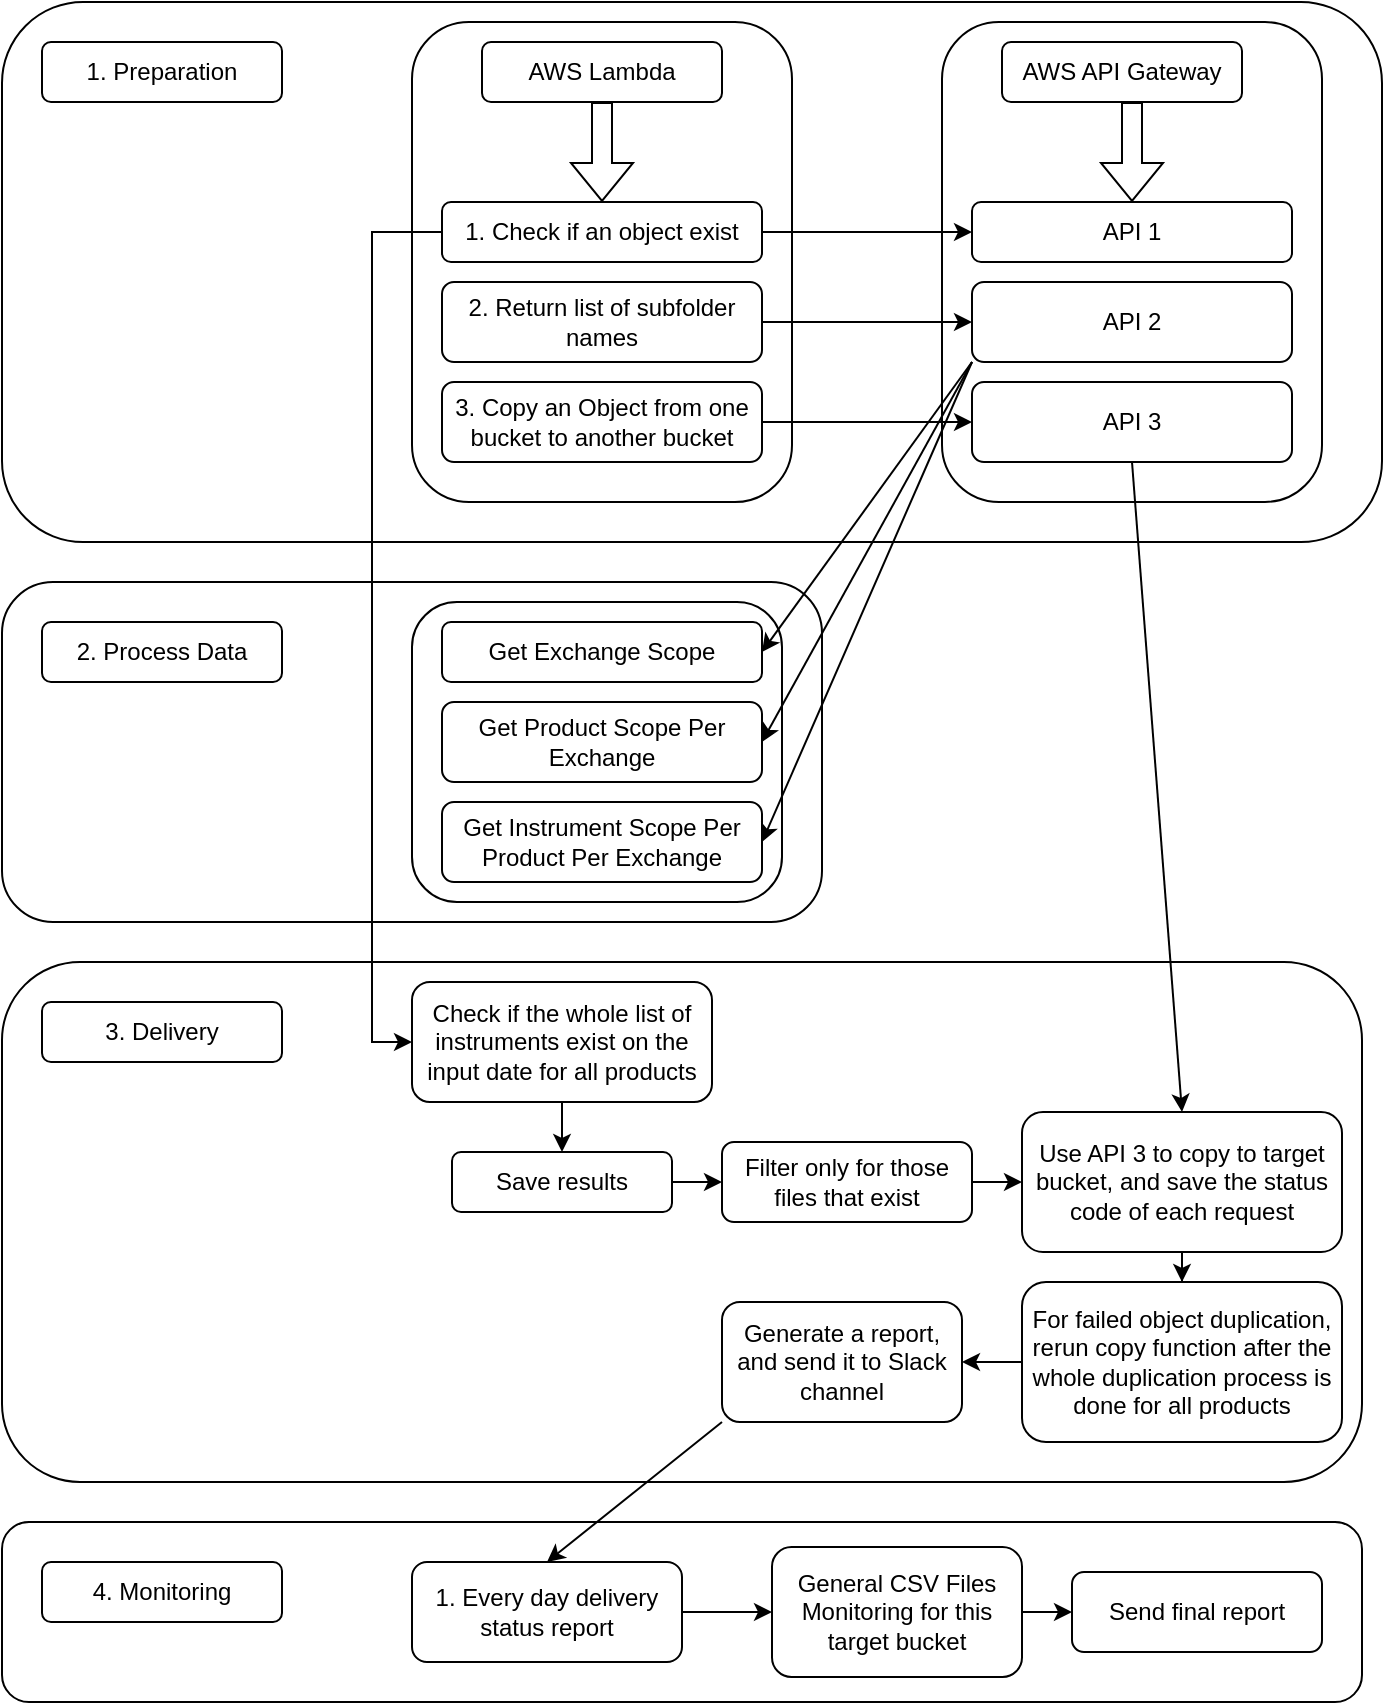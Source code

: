 <mxfile version="28.2.0">
  <diagram name="Page-1" id="wkkrfAakZS2gCEsQOzNK">
    <mxGraphModel dx="1234" dy="731" grid="1" gridSize="10" guides="1" tooltips="1" connect="1" arrows="1" fold="1" page="1" pageScale="1" pageWidth="850" pageHeight="1100" math="0" shadow="0">
      <root>
        <mxCell id="0" />
        <mxCell id="1" parent="0" />
        <mxCell id="r9hWPLSi_vaKF5jDp6Sw-2" value="" style="rounded=1;whiteSpace=wrap;html=1;" parent="1" vertex="1">
          <mxGeometry x="130" y="800" width="680" height="90" as="geometry" />
        </mxCell>
        <mxCell id="3ywKKGpvwJczeCODJA8Q-42" value="" style="rounded=1;whiteSpace=wrap;html=1;" parent="1" vertex="1">
          <mxGeometry x="337.5" y="530" width="185" height="150" as="geometry" />
        </mxCell>
        <mxCell id="3ywKKGpvwJczeCODJA8Q-24" value="" style="rounded=1;whiteSpace=wrap;html=1;" parent="1" vertex="1">
          <mxGeometry x="130" y="330" width="410" height="170" as="geometry" />
        </mxCell>
        <mxCell id="3ywKKGpvwJczeCODJA8Q-26" value="" style="rounded=1;whiteSpace=wrap;html=1;" parent="1" vertex="1">
          <mxGeometry x="335" y="340" width="185" height="150" as="geometry" />
        </mxCell>
        <mxCell id="3ywKKGpvwJczeCODJA8Q-23" value="" style="rounded=1;whiteSpace=wrap;html=1;" parent="1" vertex="1">
          <mxGeometry x="130" y="40" width="690" height="270" as="geometry" />
        </mxCell>
        <mxCell id="3ywKKGpvwJczeCODJA8Q-13" value="" style="rounded=1;whiteSpace=wrap;html=1;" parent="1" vertex="1">
          <mxGeometry x="600" y="50" width="190" height="240" as="geometry" />
        </mxCell>
        <mxCell id="3ywKKGpvwJczeCODJA8Q-11" value="" style="rounded=1;whiteSpace=wrap;html=1;" parent="1" vertex="1">
          <mxGeometry x="335" y="50" width="190" height="240" as="geometry" />
        </mxCell>
        <mxCell id="3ywKKGpvwJczeCODJA8Q-4" value="" style="rounded=1;whiteSpace=wrap;html=1;" parent="1" vertex="1">
          <mxGeometry x="130" y="520" width="680" height="260" as="geometry" />
        </mxCell>
        <mxCell id="3ywKKGpvwJczeCODJA8Q-1" value="Get Exchange Scope" style="rounded=1;whiteSpace=wrap;html=1;" parent="1" vertex="1">
          <mxGeometry x="350" y="350" width="160" height="30" as="geometry" />
        </mxCell>
        <mxCell id="3ywKKGpvwJczeCODJA8Q-2" value="Get Product Scope Per Exchange" style="rounded=1;whiteSpace=wrap;html=1;" parent="1" vertex="1">
          <mxGeometry x="350" y="390" width="160" height="40" as="geometry" />
        </mxCell>
        <mxCell id="3ywKKGpvwJczeCODJA8Q-3" value="Get Instrument Scope Per Product Per Exchange" style="rounded=1;whiteSpace=wrap;html=1;" parent="1" vertex="1">
          <mxGeometry x="350" y="440" width="160" height="40" as="geometry" />
        </mxCell>
        <mxCell id="3ywKKGpvwJczeCODJA8Q-20" style="edgeStyle=orthogonalEdgeStyle;rounded=0;orthogonalLoop=1;jettySize=auto;html=1;exitX=1;exitY=0.5;exitDx=0;exitDy=0;entryX=0;entryY=0.5;entryDx=0;entryDy=0;" parent="1" source="3ywKKGpvwJczeCODJA8Q-6" target="3ywKKGpvwJczeCODJA8Q-15" edge="1">
          <mxGeometry relative="1" as="geometry" />
        </mxCell>
        <mxCell id="3ywKKGpvwJczeCODJA8Q-56" style="edgeStyle=orthogonalEdgeStyle;rounded=0;orthogonalLoop=1;jettySize=auto;html=1;exitX=0;exitY=0.5;exitDx=0;exitDy=0;entryX=0;entryY=0.5;entryDx=0;entryDy=0;" parent="1" source="3ywKKGpvwJczeCODJA8Q-6" target="3ywKKGpvwJczeCODJA8Q-43" edge="1">
          <mxGeometry relative="1" as="geometry" />
        </mxCell>
        <mxCell id="3ywKKGpvwJczeCODJA8Q-6" value="1. Check if an object exist" style="rounded=1;whiteSpace=wrap;html=1;" parent="1" vertex="1">
          <mxGeometry x="350" y="140" width="160" height="30" as="geometry" />
        </mxCell>
        <mxCell id="3ywKKGpvwJczeCODJA8Q-22" style="edgeStyle=orthogonalEdgeStyle;rounded=0;orthogonalLoop=1;jettySize=auto;html=1;exitX=1;exitY=0.5;exitDx=0;exitDy=0;entryX=0;entryY=0.5;entryDx=0;entryDy=0;" parent="1" source="3ywKKGpvwJczeCODJA8Q-7" target="3ywKKGpvwJczeCODJA8Q-16" edge="1">
          <mxGeometry relative="1" as="geometry" />
        </mxCell>
        <mxCell id="3ywKKGpvwJczeCODJA8Q-7" value="2. Return list of subfolder names" style="rounded=1;whiteSpace=wrap;html=1;" parent="1" vertex="1">
          <mxGeometry x="350" y="180" width="160" height="40" as="geometry" />
        </mxCell>
        <mxCell id="3ywKKGpvwJczeCODJA8Q-8" value="1. Preparation" style="rounded=1;whiteSpace=wrap;html=1;" parent="1" vertex="1">
          <mxGeometry x="150" y="60" width="120" height="30" as="geometry" />
        </mxCell>
        <mxCell id="3ywKKGpvwJczeCODJA8Q-9" value="AWS Lambda" style="rounded=1;whiteSpace=wrap;html=1;" parent="1" vertex="1">
          <mxGeometry x="370" y="60" width="120" height="30" as="geometry" />
        </mxCell>
        <mxCell id="3ywKKGpvwJczeCODJA8Q-10" value="AWS API Gateway" style="rounded=1;whiteSpace=wrap;html=1;" parent="1" vertex="1">
          <mxGeometry x="630" y="60" width="120" height="30" as="geometry" />
        </mxCell>
        <mxCell id="3ywKKGpvwJczeCODJA8Q-12" value="" style="shape=flexArrow;endArrow=classic;html=1;rounded=0;entryX=0.5;entryY=0;entryDx=0;entryDy=0;exitX=0.5;exitY=1;exitDx=0;exitDy=0;" parent="1" source="3ywKKGpvwJczeCODJA8Q-9" target="3ywKKGpvwJczeCODJA8Q-6" edge="1">
          <mxGeometry width="50" height="50" relative="1" as="geometry">
            <mxPoint x="430" y="100" as="sourcePoint" />
            <mxPoint x="480" y="200" as="targetPoint" />
          </mxGeometry>
        </mxCell>
        <mxCell id="3ywKKGpvwJczeCODJA8Q-15" value="API 1" style="rounded=1;whiteSpace=wrap;html=1;" parent="1" vertex="1">
          <mxGeometry x="615" y="140" width="160" height="30" as="geometry" />
        </mxCell>
        <mxCell id="3ywKKGpvwJczeCODJA8Q-38" style="rounded=0;orthogonalLoop=1;jettySize=auto;html=1;exitX=0;exitY=1;exitDx=0;exitDy=0;entryX=1;entryY=0.5;entryDx=0;entryDy=0;" parent="1" source="3ywKKGpvwJczeCODJA8Q-16" target="3ywKKGpvwJczeCODJA8Q-1" edge="1">
          <mxGeometry relative="1" as="geometry" />
        </mxCell>
        <mxCell id="3ywKKGpvwJczeCODJA8Q-39" style="rounded=0;orthogonalLoop=1;jettySize=auto;html=1;exitX=0;exitY=1;exitDx=0;exitDy=0;entryX=1;entryY=0.5;entryDx=0;entryDy=0;" parent="1" source="3ywKKGpvwJczeCODJA8Q-16" target="3ywKKGpvwJczeCODJA8Q-2" edge="1">
          <mxGeometry relative="1" as="geometry" />
        </mxCell>
        <mxCell id="3ywKKGpvwJczeCODJA8Q-40" style="rounded=0;orthogonalLoop=1;jettySize=auto;html=1;exitX=0;exitY=1;exitDx=0;exitDy=0;entryX=1;entryY=0.5;entryDx=0;entryDy=0;" parent="1" source="3ywKKGpvwJczeCODJA8Q-16" target="3ywKKGpvwJczeCODJA8Q-3" edge="1">
          <mxGeometry relative="1" as="geometry" />
        </mxCell>
        <mxCell id="3ywKKGpvwJczeCODJA8Q-16" value="API 2" style="rounded=1;whiteSpace=wrap;html=1;" parent="1" vertex="1">
          <mxGeometry x="615" y="180" width="160" height="40" as="geometry" />
        </mxCell>
        <mxCell id="3ywKKGpvwJczeCODJA8Q-17" value="" style="shape=flexArrow;endArrow=classic;html=1;rounded=0;entryX=0.5;entryY=0;entryDx=0;entryDy=0;" parent="1" target="3ywKKGpvwJczeCODJA8Q-15" edge="1">
          <mxGeometry width="50" height="50" relative="1" as="geometry">
            <mxPoint x="695" y="90" as="sourcePoint" />
            <mxPoint x="745" y="200" as="targetPoint" />
          </mxGeometry>
        </mxCell>
        <mxCell id="3ywKKGpvwJczeCODJA8Q-31" value="2. Process Data" style="rounded=1;whiteSpace=wrap;html=1;" parent="1" vertex="1">
          <mxGeometry x="150" y="350" width="120" height="30" as="geometry" />
        </mxCell>
        <mxCell id="3ywKKGpvwJczeCODJA8Q-41" value="3. Delivery" style="rounded=1;whiteSpace=wrap;html=1;" parent="1" vertex="1">
          <mxGeometry x="150" y="540" width="120" height="30" as="geometry" />
        </mxCell>
        <mxCell id="3ywKKGpvwJczeCODJA8Q-46" value="" style="edgeStyle=orthogonalEdgeStyle;rounded=0;orthogonalLoop=1;jettySize=auto;html=1;" parent="1" source="3ywKKGpvwJczeCODJA8Q-43" target="3ywKKGpvwJczeCODJA8Q-45" edge="1">
          <mxGeometry relative="1" as="geometry" />
        </mxCell>
        <mxCell id="3ywKKGpvwJczeCODJA8Q-43" value="Check if the whole list of instruments exist on the input date for all products" style="rounded=1;whiteSpace=wrap;html=1;" parent="1" vertex="1">
          <mxGeometry x="335" y="530" width="150" height="60" as="geometry" />
        </mxCell>
        <mxCell id="3ywKKGpvwJczeCODJA8Q-48" value="" style="edgeStyle=orthogonalEdgeStyle;rounded=0;orthogonalLoop=1;jettySize=auto;html=1;" parent="1" source="3ywKKGpvwJczeCODJA8Q-45" target="3ywKKGpvwJczeCODJA8Q-47" edge="1">
          <mxGeometry relative="1" as="geometry" />
        </mxCell>
        <mxCell id="3ywKKGpvwJczeCODJA8Q-45" value="Save results" style="whiteSpace=wrap;html=1;rounded=1;" parent="1" vertex="1">
          <mxGeometry x="355" y="615" width="110" height="30" as="geometry" />
        </mxCell>
        <mxCell id="3ywKKGpvwJczeCODJA8Q-52" value="" style="edgeStyle=orthogonalEdgeStyle;rounded=0;orthogonalLoop=1;jettySize=auto;html=1;" parent="1" source="3ywKKGpvwJczeCODJA8Q-47" target="3ywKKGpvwJczeCODJA8Q-51" edge="1">
          <mxGeometry relative="1" as="geometry" />
        </mxCell>
        <mxCell id="3ywKKGpvwJczeCODJA8Q-47" value="Filter only for those files that exist" style="whiteSpace=wrap;html=1;rounded=1;" parent="1" vertex="1">
          <mxGeometry x="490" y="610" width="125" height="40" as="geometry" />
        </mxCell>
        <mxCell id="3ywKKGpvwJczeCODJA8Q-59" value="" style="edgeStyle=orthogonalEdgeStyle;rounded=0;orthogonalLoop=1;jettySize=auto;html=1;" parent="1" source="3ywKKGpvwJczeCODJA8Q-51" target="3ywKKGpvwJczeCODJA8Q-58" edge="1">
          <mxGeometry relative="1" as="geometry" />
        </mxCell>
        <mxCell id="3ywKKGpvwJczeCODJA8Q-51" value="Use API 3 to copy to target bucket, and save the status code of each request" style="whiteSpace=wrap;html=1;rounded=1;" parent="1" vertex="1">
          <mxGeometry x="640" y="595" width="160" height="70" as="geometry" />
        </mxCell>
        <mxCell id="3ywKKGpvwJczeCODJA8Q-55" style="edgeStyle=orthogonalEdgeStyle;rounded=0;orthogonalLoop=1;jettySize=auto;html=1;exitX=1;exitY=0.5;exitDx=0;exitDy=0;entryX=0;entryY=0.5;entryDx=0;entryDy=0;" parent="1" source="3ywKKGpvwJczeCODJA8Q-53" target="3ywKKGpvwJczeCODJA8Q-54" edge="1">
          <mxGeometry relative="1" as="geometry" />
        </mxCell>
        <mxCell id="3ywKKGpvwJczeCODJA8Q-53" value="3. Copy an Object from one bucket to another bucket" style="rounded=1;whiteSpace=wrap;html=1;" parent="1" vertex="1">
          <mxGeometry x="350" y="230" width="160" height="40" as="geometry" />
        </mxCell>
        <mxCell id="3ywKKGpvwJczeCODJA8Q-57" style="rounded=0;orthogonalLoop=1;jettySize=auto;html=1;exitX=0.5;exitY=1;exitDx=0;exitDy=0;entryX=0.5;entryY=0;entryDx=0;entryDy=0;" parent="1" source="3ywKKGpvwJczeCODJA8Q-54" target="3ywKKGpvwJczeCODJA8Q-51" edge="1">
          <mxGeometry relative="1" as="geometry" />
        </mxCell>
        <mxCell id="3ywKKGpvwJczeCODJA8Q-54" value="API 3" style="rounded=1;whiteSpace=wrap;html=1;" parent="1" vertex="1">
          <mxGeometry x="615" y="230" width="160" height="40" as="geometry" />
        </mxCell>
        <mxCell id="3ywKKGpvwJczeCODJA8Q-63" value="" style="edgeStyle=orthogonalEdgeStyle;rounded=0;orthogonalLoop=1;jettySize=auto;html=1;" parent="1" source="3ywKKGpvwJczeCODJA8Q-58" target="3ywKKGpvwJczeCODJA8Q-62" edge="1">
          <mxGeometry relative="1" as="geometry" />
        </mxCell>
        <mxCell id="3ywKKGpvwJczeCODJA8Q-58" value="For failed object duplication, rerun copy function after the whole duplication process is done for all products" style="whiteSpace=wrap;html=1;rounded=1;" parent="1" vertex="1">
          <mxGeometry x="640" y="680" width="160" height="80" as="geometry" />
        </mxCell>
        <mxCell id="3ywKKGpvwJczeCODJA8Q-62" value="Generate a report, and send it to Slack channel" style="whiteSpace=wrap;html=1;rounded=1;" parent="1" vertex="1">
          <mxGeometry x="490" y="690" width="120" height="60" as="geometry" />
        </mxCell>
        <mxCell id="r9hWPLSi_vaKF5jDp6Sw-3" value="4. Monitoring" style="rounded=1;whiteSpace=wrap;html=1;" parent="1" vertex="1">
          <mxGeometry x="150" y="820" width="120" height="30" as="geometry" />
        </mxCell>
        <mxCell id="r9hWPLSi_vaKF5jDp6Sw-4" value="" style="edgeStyle=orthogonalEdgeStyle;rounded=0;orthogonalLoop=1;jettySize=auto;html=1;" parent="1" source="r9hWPLSi_vaKF5jDp6Sw-5" target="r9hWPLSi_vaKF5jDp6Sw-7" edge="1">
          <mxGeometry relative="1" as="geometry" />
        </mxCell>
        <mxCell id="r9hWPLSi_vaKF5jDp6Sw-5" value="1. Every day delivery status report" style="rounded=1;whiteSpace=wrap;html=1;" parent="1" vertex="1">
          <mxGeometry x="335" y="820" width="135" height="50" as="geometry" />
        </mxCell>
        <mxCell id="r9hWPLSi_vaKF5jDp6Sw-6" value="" style="edgeStyle=orthogonalEdgeStyle;rounded=0;orthogonalLoop=1;jettySize=auto;html=1;" parent="1" source="r9hWPLSi_vaKF5jDp6Sw-7" target="r9hWPLSi_vaKF5jDp6Sw-9" edge="1">
          <mxGeometry relative="1" as="geometry" />
        </mxCell>
        <mxCell id="r9hWPLSi_vaKF5jDp6Sw-7" value="General CSV Files Monitoring for this target bucket" style="whiteSpace=wrap;html=1;rounded=1;" parent="1" vertex="1">
          <mxGeometry x="515" y="812.5" width="125" height="65" as="geometry" />
        </mxCell>
        <mxCell id="r9hWPLSi_vaKF5jDp6Sw-9" value="Send final report" style="whiteSpace=wrap;html=1;rounded=1;" parent="1" vertex="1">
          <mxGeometry x="665" y="825" width="125" height="40" as="geometry" />
        </mxCell>
        <mxCell id="r9hWPLSi_vaKF5jDp6Sw-15" style="rounded=0;orthogonalLoop=1;jettySize=auto;html=1;exitX=0;exitY=1;exitDx=0;exitDy=0;entryX=0.5;entryY=0;entryDx=0;entryDy=0;" parent="1" source="3ywKKGpvwJczeCODJA8Q-62" target="r9hWPLSi_vaKF5jDp6Sw-5" edge="1">
          <mxGeometry relative="1" as="geometry" />
        </mxCell>
      </root>
    </mxGraphModel>
  </diagram>
</mxfile>
